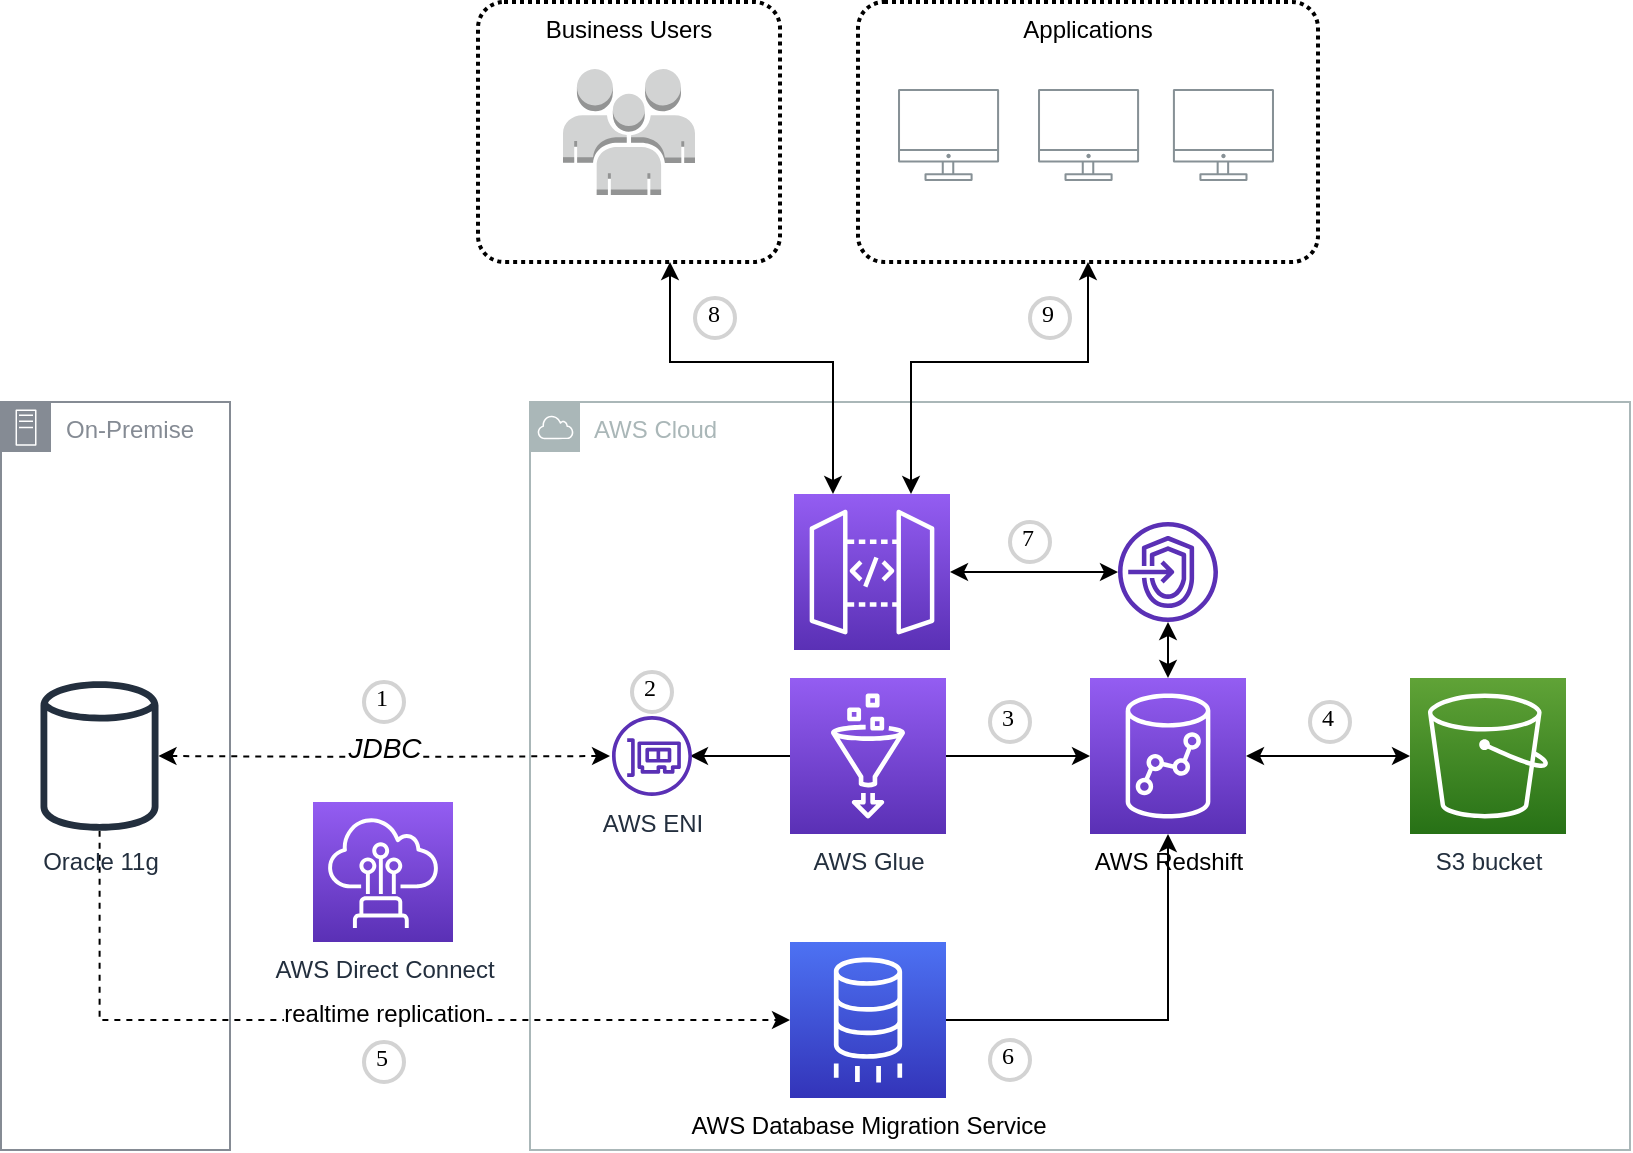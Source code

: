 <mxfile version="14.9.2" type="github">
  <diagram id="6eVxhd2TRdLCq7R75qMY" name="Page-1">
    <mxGraphModel dx="1249" dy="1838" grid="1" gridSize="10" guides="1" tooltips="1" connect="1" arrows="1" fold="1" page="1" pageScale="1" pageWidth="850" pageHeight="1100" math="0" shadow="0">
      <root>
        <mxCell id="0" />
        <mxCell id="1" parent="0" />
        <mxCell id="m3BJ8GWjitMkYbj-D_fS-11" style="edgeStyle=orthogonalEdgeStyle;rounded=0;orthogonalLoop=1;jettySize=auto;html=1;dashed=1;" parent="1" source="m3BJ8GWjitMkYbj-D_fS-83" target="m3BJ8GWjitMkYbj-D_fS-10" edge="1">
          <mxGeometry relative="1" as="geometry">
            <mxPoint x="218.5" y="249" as="sourcePoint" />
            <Array as="points">
              <mxPoint x="125" y="249" />
            </Array>
          </mxGeometry>
        </mxCell>
        <mxCell id="m3BJ8GWjitMkYbj-D_fS-35" value="realtime replication" style="edgeLabel;html=1;align=center;verticalAlign=middle;resizable=0;points=[];fontSize=12;" parent="m3BJ8GWjitMkYbj-D_fS-11" vertex="1" connectable="0">
          <mxGeometry x="0.213" y="3" relative="1" as="geometry">
            <mxPoint x="-30" as="offset" />
          </mxGeometry>
        </mxCell>
        <mxCell id="JTViNeLRjHj_04MWLepB-1" style="edgeStyle=orthogonalEdgeStyle;rounded=0;orthogonalLoop=1;jettySize=auto;html=1;" parent="1" source="m3BJ8GWjitMkYbj-D_fS-10" target="m3BJ8GWjitMkYbj-D_fS-79" edge="1">
          <mxGeometry relative="1" as="geometry" />
        </mxCell>
        <mxCell id="m3BJ8GWjitMkYbj-D_fS-10" value="&lt;span style=&quot;color: rgb(0 , 0 , 0)&quot;&gt;AWS Database Migration Service&lt;/span&gt;" style="points=[[0,0,0],[0.25,0,0],[0.5,0,0],[0.75,0,0],[1,0,0],[0,1,0],[0.25,1,0],[0.5,1,0],[0.75,1,0],[1,1,0],[0,0.25,0],[0,0.5,0],[0,0.75,0],[1,0.25,0],[1,0.5,0],[1,0.75,0]];outlineConnect=0;fontColor=#232F3E;gradientColor=#4D72F3;gradientDirection=north;fillColor=#3334B9;strokeColor=#ffffff;dashed=0;verticalLabelPosition=bottom;verticalAlign=top;align=center;html=1;fontSize=12;fontStyle=0;aspect=fixed;shape=mxgraph.aws4.resourceIcon;resIcon=mxgraph.aws4.database_migration_service;" parent="1" vertex="1">
          <mxGeometry x="470" y="210" width="78" height="78" as="geometry" />
        </mxCell>
        <mxCell id="m3BJ8GWjitMkYbj-D_fS-75" value="AWS Cloud" style="outlineConnect=0;gradientColor=none;html=1;whiteSpace=wrap;fontSize=12;fontStyle=0;shape=mxgraph.aws4.group;grIcon=mxgraph.aws4.group_aws_cloud;strokeColor=#AAB7B8;fillColor=none;verticalAlign=top;align=left;spacingLeft=30;fontColor=#AAB7B8;dashed=0;" parent="1" vertex="1">
          <mxGeometry x="340" y="-60" width="550" height="374" as="geometry" />
        </mxCell>
        <mxCell id="JTViNeLRjHj_04MWLepB-3" value="" style="edgeStyle=orthogonalEdgeStyle;rounded=0;orthogonalLoop=1;jettySize=auto;html=1;startArrow=classic;startFill=1;" parent="1" source="m3BJ8GWjitMkYbj-D_fS-79" target="JTViNeLRjHj_04MWLepB-2" edge="1">
          <mxGeometry relative="1" as="geometry" />
        </mxCell>
        <mxCell id="m3BJ8GWjitMkYbj-D_fS-79" value="&lt;span style=&quot;color: rgb(0 , 0 , 0)&quot;&gt;AWS Redshift&lt;/span&gt;" style="points=[[0,0,0],[0.25,0,0],[0.5,0,0],[0.75,0,0],[1,0,0],[0,1,0],[0.25,1,0],[0.5,1,0],[0.75,1,0],[1,1,0],[0,0.25,0],[0,0.5,0],[0,0.75,0],[1,0.25,0],[1,0.5,0],[1,0.75,0]];outlineConnect=0;fontColor=#232F3E;gradientColor=#945DF2;gradientDirection=north;fillColor=#5A30B5;strokeColor=#ffffff;dashed=0;verticalLabelPosition=bottom;verticalAlign=top;align=center;html=1;fontSize=12;fontStyle=0;aspect=fixed;shape=mxgraph.aws4.resourceIcon;resIcon=mxgraph.aws4.redshift;" parent="1" vertex="1">
          <mxGeometry x="620" y="78" width="78" height="78" as="geometry" />
        </mxCell>
        <mxCell id="m3BJ8GWjitMkYbj-D_fS-80" value="AWS Direct Connect" style="points=[[0,0,0],[0.25,0,0],[0.5,0,0],[0.75,0,0],[1,0,0],[0,1,0],[0.25,1,0],[0.5,1,0],[0.75,1,0],[1,1,0],[0,0.25,0],[0,0.5,0],[0,0.75,0],[1,0.25,0],[1,0.5,0],[1,0.75,0]];outlineConnect=0;fontColor=#232F3E;gradientColor=#945DF2;gradientDirection=north;fillColor=#5A30B5;strokeColor=#ffffff;dashed=0;verticalLabelPosition=bottom;verticalAlign=top;align=center;html=1;fontSize=12;fontStyle=0;aspect=fixed;shape=mxgraph.aws4.resourceIcon;resIcon=mxgraph.aws4.direct_connect;" parent="1" vertex="1">
          <mxGeometry x="231.5" y="140" width="70" height="70" as="geometry" />
        </mxCell>
        <mxCell id="m3BJ8GWjitMkYbj-D_fS-82" value="On-Premise" style="outlineConnect=0;gradientColor=none;html=1;whiteSpace=wrap;fontSize=12;fontStyle=0;shape=mxgraph.aws4.group;grIcon=mxgraph.aws4.group_on_premise;strokeColor=#858B94;fillColor=none;verticalAlign=top;align=left;spacingLeft=30;fontColor=#858B94;dashed=0;" parent="1" vertex="1">
          <mxGeometry x="75.5" y="-60" width="114.5" height="374" as="geometry" />
        </mxCell>
        <mxCell id="m3BJ8GWjitMkYbj-D_fS-83" value="Oracle 11g" style="outlineConnect=0;fontColor=#232F3E;gradientColor=none;fillColor=#232F3E;strokeColor=none;dashed=0;verticalLabelPosition=bottom;verticalAlign=top;align=center;html=1;fontSize=12;fontStyle=0;aspect=fixed;pointerEvents=1;shape=mxgraph.aws4.generic_database;" parent="1" vertex="1">
          <mxGeometry x="95.25" y="78" width="59" height="78" as="geometry" />
        </mxCell>
        <mxCell id="m3BJ8GWjitMkYbj-D_fS-86" value="" style="edgeStyle=orthogonalEdgeStyle;rounded=1;orthogonalLoop=1;jettySize=auto;html=1;fontSize=12;startArrow=none;startFill=0;" parent="1" source="m3BJ8GWjitMkYbj-D_fS-84" target="m3BJ8GWjitMkYbj-D_fS-79" edge="1">
          <mxGeometry relative="1" as="geometry" />
        </mxCell>
        <mxCell id="m3BJ8GWjitMkYbj-D_fS-87" value="" style="edgeStyle=orthogonalEdgeStyle;rounded=1;orthogonalLoop=1;jettySize=auto;html=1;fontSize=12;startArrow=none;startFill=0;" parent="1" source="m3BJ8GWjitMkYbj-D_fS-84" edge="1">
          <mxGeometry relative="1" as="geometry">
            <mxPoint x="420" y="117" as="targetPoint" />
          </mxGeometry>
        </mxCell>
        <mxCell id="m3BJ8GWjitMkYbj-D_fS-84" value="AWS Glue" style="points=[[0,0,0],[0.25,0,0],[0.5,0,0],[0.75,0,0],[1,0,0],[0,1,0],[0.25,1,0],[0.5,1,0],[0.75,1,0],[1,1,0],[0,0.25,0],[0,0.5,0],[0,0.75,0],[1,0.25,0],[1,0.5,0],[1,0.75,0]];outlineConnect=0;fontColor=#232F3E;gradientColor=#945DF2;gradientDirection=north;fillColor=#5A30B5;strokeColor=#ffffff;dashed=0;verticalLabelPosition=bottom;verticalAlign=top;align=center;html=1;fontSize=12;fontStyle=0;aspect=fixed;shape=mxgraph.aws4.resourceIcon;resIcon=mxgraph.aws4.glue;" parent="1" vertex="1">
          <mxGeometry x="470" y="78" width="78" height="78" as="geometry" />
        </mxCell>
        <mxCell id="m3BJ8GWjitMkYbj-D_fS-88" value="" style="edgeStyle=orthogonalEdgeStyle;rounded=1;orthogonalLoop=1;jettySize=auto;html=1;fontSize=12;startArrow=classic;startFill=1;dashed=1;" parent="1" target="m3BJ8GWjitMkYbj-D_fS-83" edge="1">
          <mxGeometry relative="1" as="geometry">
            <mxPoint x="380" y="117" as="sourcePoint" />
          </mxGeometry>
        </mxCell>
        <mxCell id="m3BJ8GWjitMkYbj-D_fS-89" value="JDBC" style="edgeLabel;html=1;align=center;verticalAlign=middle;resizable=0;points=[];fontSize=14;fontStyle=2" parent="m3BJ8GWjitMkYbj-D_fS-88" vertex="1" connectable="0">
          <mxGeometry x="0.178" y="-4" relative="1" as="geometry">
            <mxPoint x="20" as="offset" />
          </mxGeometry>
        </mxCell>
        <mxCell id="JTViNeLRjHj_04MWLepB-2" value="S3 bucket" style="points=[[0,0,0],[0.25,0,0],[0.5,0,0],[0.75,0,0],[1,0,0],[0,1,0],[0.25,1,0],[0.5,1,0],[0.75,1,0],[1,1,0],[0,0.25,0],[0,0.5,0],[0,0.75,0],[1,0.25,0],[1,0.5,0],[1,0.75,0]];outlineConnect=0;fontColor=#232F3E;gradientColor=#60A337;gradientDirection=north;fillColor=#277116;strokeColor=#ffffff;dashed=0;verticalLabelPosition=bottom;verticalAlign=top;align=center;html=1;fontSize=12;fontStyle=0;aspect=fixed;shape=mxgraph.aws4.resourceIcon;resIcon=mxgraph.aws4.s3;" parent="1" vertex="1">
          <mxGeometry x="780" y="78" width="78" height="78" as="geometry" />
        </mxCell>
        <mxCell id="JTViNeLRjHj_04MWLepB-4" value="" style="outlineConnect=0;dashed=0;verticalLabelPosition=bottom;verticalAlign=top;align=center;html=1;shape=mxgraph.aws3.users;fillColor=#D2D3D3;gradientColor=none;" parent="1" vertex="1">
          <mxGeometry x="356.5" y="-226.5" width="66" height="63" as="geometry" />
        </mxCell>
        <mxCell id="R6bODk6WetKb1Frni5NR-12" value="" style="edgeStyle=orthogonalEdgeStyle;rounded=0;orthogonalLoop=1;jettySize=auto;html=1;startArrow=classic;startFill=1;entryX=0.25;entryY=0;entryDx=0;entryDy=0;entryPerimeter=0;" edge="1" parent="1" source="JTViNeLRjHj_04MWLepB-6" target="R6bODk6WetKb1Frni5NR-10">
          <mxGeometry relative="1" as="geometry">
            <Array as="points">
              <mxPoint x="410" y="-80" />
              <mxPoint x="492" y="-80" />
            </Array>
          </mxGeometry>
        </mxCell>
        <mxCell id="JTViNeLRjHj_04MWLepB-6" value="Business Users" style="rounded=1;arcSize=10;dashed=1;fillColor=none;gradientColor=none;dashPattern=1 1;strokeWidth=2;verticalAlign=top;" parent="1" vertex="1">
          <mxGeometry x="314" y="-260" width="151" height="130" as="geometry" />
        </mxCell>
        <mxCell id="R6bODk6WetKb1Frni5NR-13" value="" style="edgeStyle=orthogonalEdgeStyle;rounded=0;orthogonalLoop=1;jettySize=auto;html=1;startArrow=classic;startFill=1;entryX=0.75;entryY=0;entryDx=0;entryDy=0;entryPerimeter=0;" edge="1" parent="1" source="JTViNeLRjHj_04MWLepB-8" target="R6bODk6WetKb1Frni5NR-10">
          <mxGeometry relative="1" as="geometry">
            <Array as="points">
              <mxPoint x="619" y="-80" />
              <mxPoint x="531" y="-80" />
            </Array>
          </mxGeometry>
        </mxCell>
        <mxCell id="JTViNeLRjHj_04MWLepB-8" value="Applications" style="rounded=1;arcSize=10;dashed=1;fillColor=none;gradientColor=none;dashPattern=1 1;strokeWidth=2;verticalAlign=top;" parent="1" vertex="1">
          <mxGeometry x="504" y="-260" width="230" height="130" as="geometry" />
        </mxCell>
        <mxCell id="JTViNeLRjHj_04MWLepB-9" value="&lt;br&gt;&lt;br&gt;" style="outlineConnect=0;gradientColor=none;fontColor=#545B64;strokeColor=none;fillColor=#879196;dashed=0;verticalLabelPosition=bottom;verticalAlign=top;align=center;html=1;fontSize=12;fontStyle=0;aspect=fixed;shape=mxgraph.aws4.illustration_desktop;pointerEvents=1" parent="1" vertex="1">
          <mxGeometry x="524" y="-216.5" width="50.55" height="46" as="geometry" />
        </mxCell>
        <mxCell id="JTViNeLRjHj_04MWLepB-10" value="&lt;br&gt;&lt;br&gt;" style="outlineConnect=0;gradientColor=none;fontColor=#545B64;strokeColor=none;fillColor=#879196;dashed=0;verticalLabelPosition=bottom;verticalAlign=top;align=center;html=1;fontSize=12;fontStyle=0;aspect=fixed;shape=mxgraph.aws4.illustration_desktop;pointerEvents=1" parent="1" vertex="1">
          <mxGeometry x="594" y="-216.5" width="50.55" height="46" as="geometry" />
        </mxCell>
        <mxCell id="JTViNeLRjHj_04MWLepB-11" value="&lt;br&gt;&lt;br&gt;" style="outlineConnect=0;gradientColor=none;fontColor=#545B64;strokeColor=none;fillColor=#879196;dashed=0;verticalLabelPosition=bottom;verticalAlign=top;align=center;html=1;fontSize=12;fontStyle=0;aspect=fixed;shape=mxgraph.aws4.illustration_desktop;pointerEvents=1" parent="1" vertex="1">
          <mxGeometry x="661.45" y="-216.5" width="50.55" height="46" as="geometry" />
        </mxCell>
        <mxCell id="JTViNeLRjHj_04MWLepB-13" value="1" style="ellipse;whiteSpace=wrap;html=1;aspect=fixed;strokeWidth=2;fontFamily=Tahoma;spacingBottom=4;spacingRight=2;strokeColor=#d3d3d3;verticalAlign=middle;" parent="1" vertex="1">
          <mxGeometry x="257" y="80" width="20" height="20" as="geometry" />
        </mxCell>
        <mxCell id="JTViNeLRjHj_04MWLepB-14" value="2" style="ellipse;whiteSpace=wrap;html=1;aspect=fixed;strokeWidth=2;fontFamily=Tahoma;spacingBottom=4;spacingRight=2;strokeColor=#d3d3d3;verticalAlign=middle;" parent="1" vertex="1">
          <mxGeometry x="391" y="75" width="20" height="20" as="geometry" />
        </mxCell>
        <mxCell id="JTViNeLRjHj_04MWLepB-15" value="3" style="ellipse;whiteSpace=wrap;html=1;aspect=fixed;strokeWidth=2;fontFamily=Tahoma;spacingBottom=4;spacingRight=2;strokeColor=#d3d3d3;verticalAlign=middle;" parent="1" vertex="1">
          <mxGeometry x="570" y="90" width="20" height="20" as="geometry" />
        </mxCell>
        <mxCell id="JTViNeLRjHj_04MWLepB-18" value="4" style="ellipse;whiteSpace=wrap;html=1;aspect=fixed;strokeWidth=2;fontFamily=Tahoma;spacingBottom=4;spacingRight=2;strokeColor=#d3d3d3;verticalAlign=middle;" parent="1" vertex="1">
          <mxGeometry x="730" y="90" width="20" height="20" as="geometry" />
        </mxCell>
        <mxCell id="JTViNeLRjHj_04MWLepB-19" value="5" style="ellipse;whiteSpace=wrap;html=1;aspect=fixed;strokeWidth=2;fontFamily=Tahoma;spacingBottom=4;spacingRight=2;strokeColor=#d3d3d3;verticalAlign=middle;" parent="1" vertex="1">
          <mxGeometry x="257" y="260" width="20" height="20" as="geometry" />
        </mxCell>
        <mxCell id="JTViNeLRjHj_04MWLepB-20" value="6" style="ellipse;whiteSpace=wrap;html=1;aspect=fixed;strokeWidth=2;fontFamily=Tahoma;spacingBottom=4;spacingRight=2;strokeColor=#d3d3d3;verticalAlign=middle;" parent="1" vertex="1">
          <mxGeometry x="570" y="259" width="20" height="20" as="geometry" />
        </mxCell>
        <mxCell id="JTViNeLRjHj_04MWLepB-21" value="8" style="ellipse;whiteSpace=wrap;html=1;aspect=fixed;strokeWidth=2;fontFamily=Tahoma;spacingBottom=4;spacingRight=2;strokeColor=#d3d3d3;verticalAlign=middle;align=center;" parent="1" vertex="1">
          <mxGeometry x="422.5" y="-112" width="20" height="20" as="geometry" />
        </mxCell>
        <mxCell id="JTViNeLRjHj_04MWLepB-22" value="9" style="ellipse;whiteSpace=wrap;html=1;aspect=fixed;strokeWidth=2;fontFamily=Tahoma;spacingBottom=4;spacingRight=2;strokeColor=#d3d3d3;align=center;verticalAlign=middle;" parent="1" vertex="1">
          <mxGeometry x="590" y="-112" width="20" height="20" as="geometry" />
        </mxCell>
        <mxCell id="R6bODk6WetKb1Frni5NR-5" value="" style="edgeStyle=orthogonalEdgeStyle;rounded=0;orthogonalLoop=1;jettySize=auto;html=1;startArrow=classic;startFill=1;" edge="1" parent="1" source="R6bODk6WetKb1Frni5NR-3" target="m3BJ8GWjitMkYbj-D_fS-79">
          <mxGeometry relative="1" as="geometry" />
        </mxCell>
        <mxCell id="R6bODk6WetKb1Frni5NR-11" value="" style="edgeStyle=orthogonalEdgeStyle;rounded=0;orthogonalLoop=1;jettySize=auto;html=1;startArrow=classic;startFill=1;" edge="1" parent="1" source="R6bODk6WetKb1Frni5NR-3" target="R6bODk6WetKb1Frni5NR-10">
          <mxGeometry relative="1" as="geometry" />
        </mxCell>
        <mxCell id="R6bODk6WetKb1Frni5NR-3" value="" style="outlineConnect=0;fontColor=#232F3E;gradientColor=none;fillColor=#5A30B5;strokeColor=none;dashed=0;verticalLabelPosition=bottom;verticalAlign=top;align=center;html=1;fontSize=12;fontStyle=0;aspect=fixed;pointerEvents=1;shape=mxgraph.aws4.endpoints;" vertex="1" parent="1">
          <mxGeometry x="634" width="50" height="50" as="geometry" />
        </mxCell>
        <mxCell id="R6bODk6WetKb1Frni5NR-9" value="AWS ENI" style="outlineConnect=0;fontColor=#232F3E;gradientColor=none;fillColor=#5A30B5;strokeColor=none;dashed=0;verticalLabelPosition=bottom;verticalAlign=top;align=center;html=1;fontSize=12;fontStyle=0;aspect=fixed;pointerEvents=1;shape=mxgraph.aws4.elastic_network_interface;" vertex="1" parent="1">
          <mxGeometry x="381" y="97" width="40" height="40" as="geometry" />
        </mxCell>
        <mxCell id="R6bODk6WetKb1Frni5NR-10" value="" style="points=[[0,0,0],[0.25,0,0],[0.5,0,0],[0.75,0,0],[1,0,0],[0,1,0],[0.25,1,0],[0.5,1,0],[0.75,1,0],[1,1,0],[0,0.25,0],[0,0.5,0],[0,0.75,0],[1,0.25,0],[1,0.5,0],[1,0.75,0]];outlineConnect=0;fontColor=#232F3E;gradientColor=#945DF2;gradientDirection=north;fillColor=#5A30B5;strokeColor=#ffffff;dashed=0;verticalLabelPosition=bottom;verticalAlign=top;align=center;html=1;fontSize=12;fontStyle=0;aspect=fixed;shape=mxgraph.aws4.resourceIcon;resIcon=mxgraph.aws4.api_gateway;" vertex="1" parent="1">
          <mxGeometry x="472" y="-14" width="78" height="78" as="geometry" />
        </mxCell>
        <mxCell id="R6bODk6WetKb1Frni5NR-15" value="7" style="ellipse;whiteSpace=wrap;html=1;aspect=fixed;strokeWidth=2;fontFamily=Tahoma;spacingBottom=4;spacingRight=2;strokeColor=#d3d3d3;align=center;verticalAlign=middle;" vertex="1" parent="1">
          <mxGeometry x="580" width="20" height="20" as="geometry" />
        </mxCell>
      </root>
    </mxGraphModel>
  </diagram>
</mxfile>
